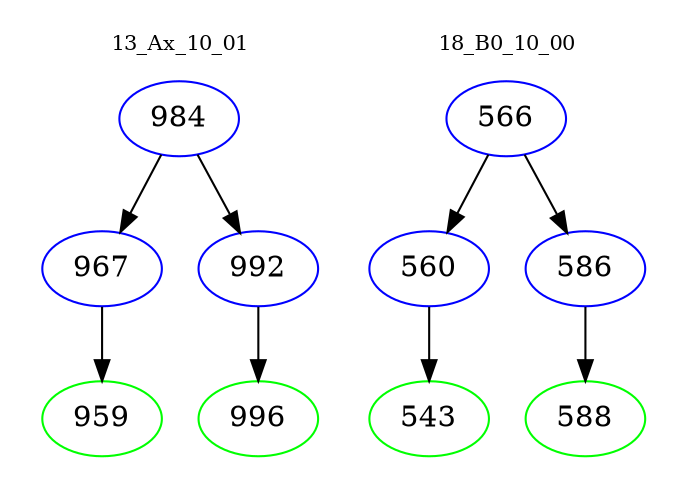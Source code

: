 digraph{
subgraph cluster_0 {
color = white
label = "13_Ax_10_01";
fontsize=10;
T0_984 [label="984", color="blue"]
T0_984 -> T0_967 [color="black"]
T0_967 [label="967", color="blue"]
T0_967 -> T0_959 [color="black"]
T0_959 [label="959", color="green"]
T0_984 -> T0_992 [color="black"]
T0_992 [label="992", color="blue"]
T0_992 -> T0_996 [color="black"]
T0_996 [label="996", color="green"]
}
subgraph cluster_1 {
color = white
label = "18_B0_10_00";
fontsize=10;
T1_566 [label="566", color="blue"]
T1_566 -> T1_560 [color="black"]
T1_560 [label="560", color="blue"]
T1_560 -> T1_543 [color="black"]
T1_543 [label="543", color="green"]
T1_566 -> T1_586 [color="black"]
T1_586 [label="586", color="blue"]
T1_586 -> T1_588 [color="black"]
T1_588 [label="588", color="green"]
}
}
